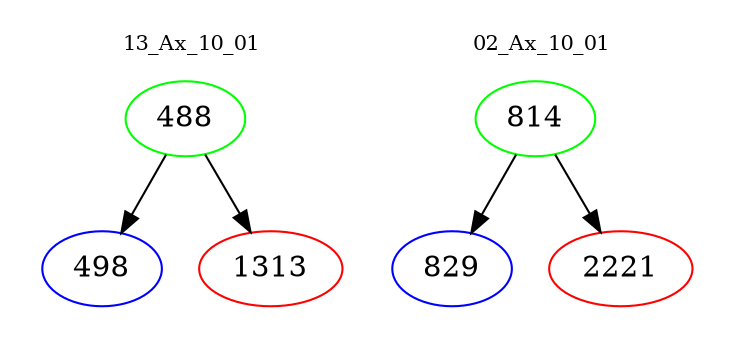 digraph{
subgraph cluster_0 {
color = white
label = "13_Ax_10_01";
fontsize=10;
T0_488 [label="488", color="green"]
T0_488 -> T0_498 [color="black"]
T0_498 [label="498", color="blue"]
T0_488 -> T0_1313 [color="black"]
T0_1313 [label="1313", color="red"]
}
subgraph cluster_1 {
color = white
label = "02_Ax_10_01";
fontsize=10;
T1_814 [label="814", color="green"]
T1_814 -> T1_829 [color="black"]
T1_829 [label="829", color="blue"]
T1_814 -> T1_2221 [color="black"]
T1_2221 [label="2221", color="red"]
}
}
